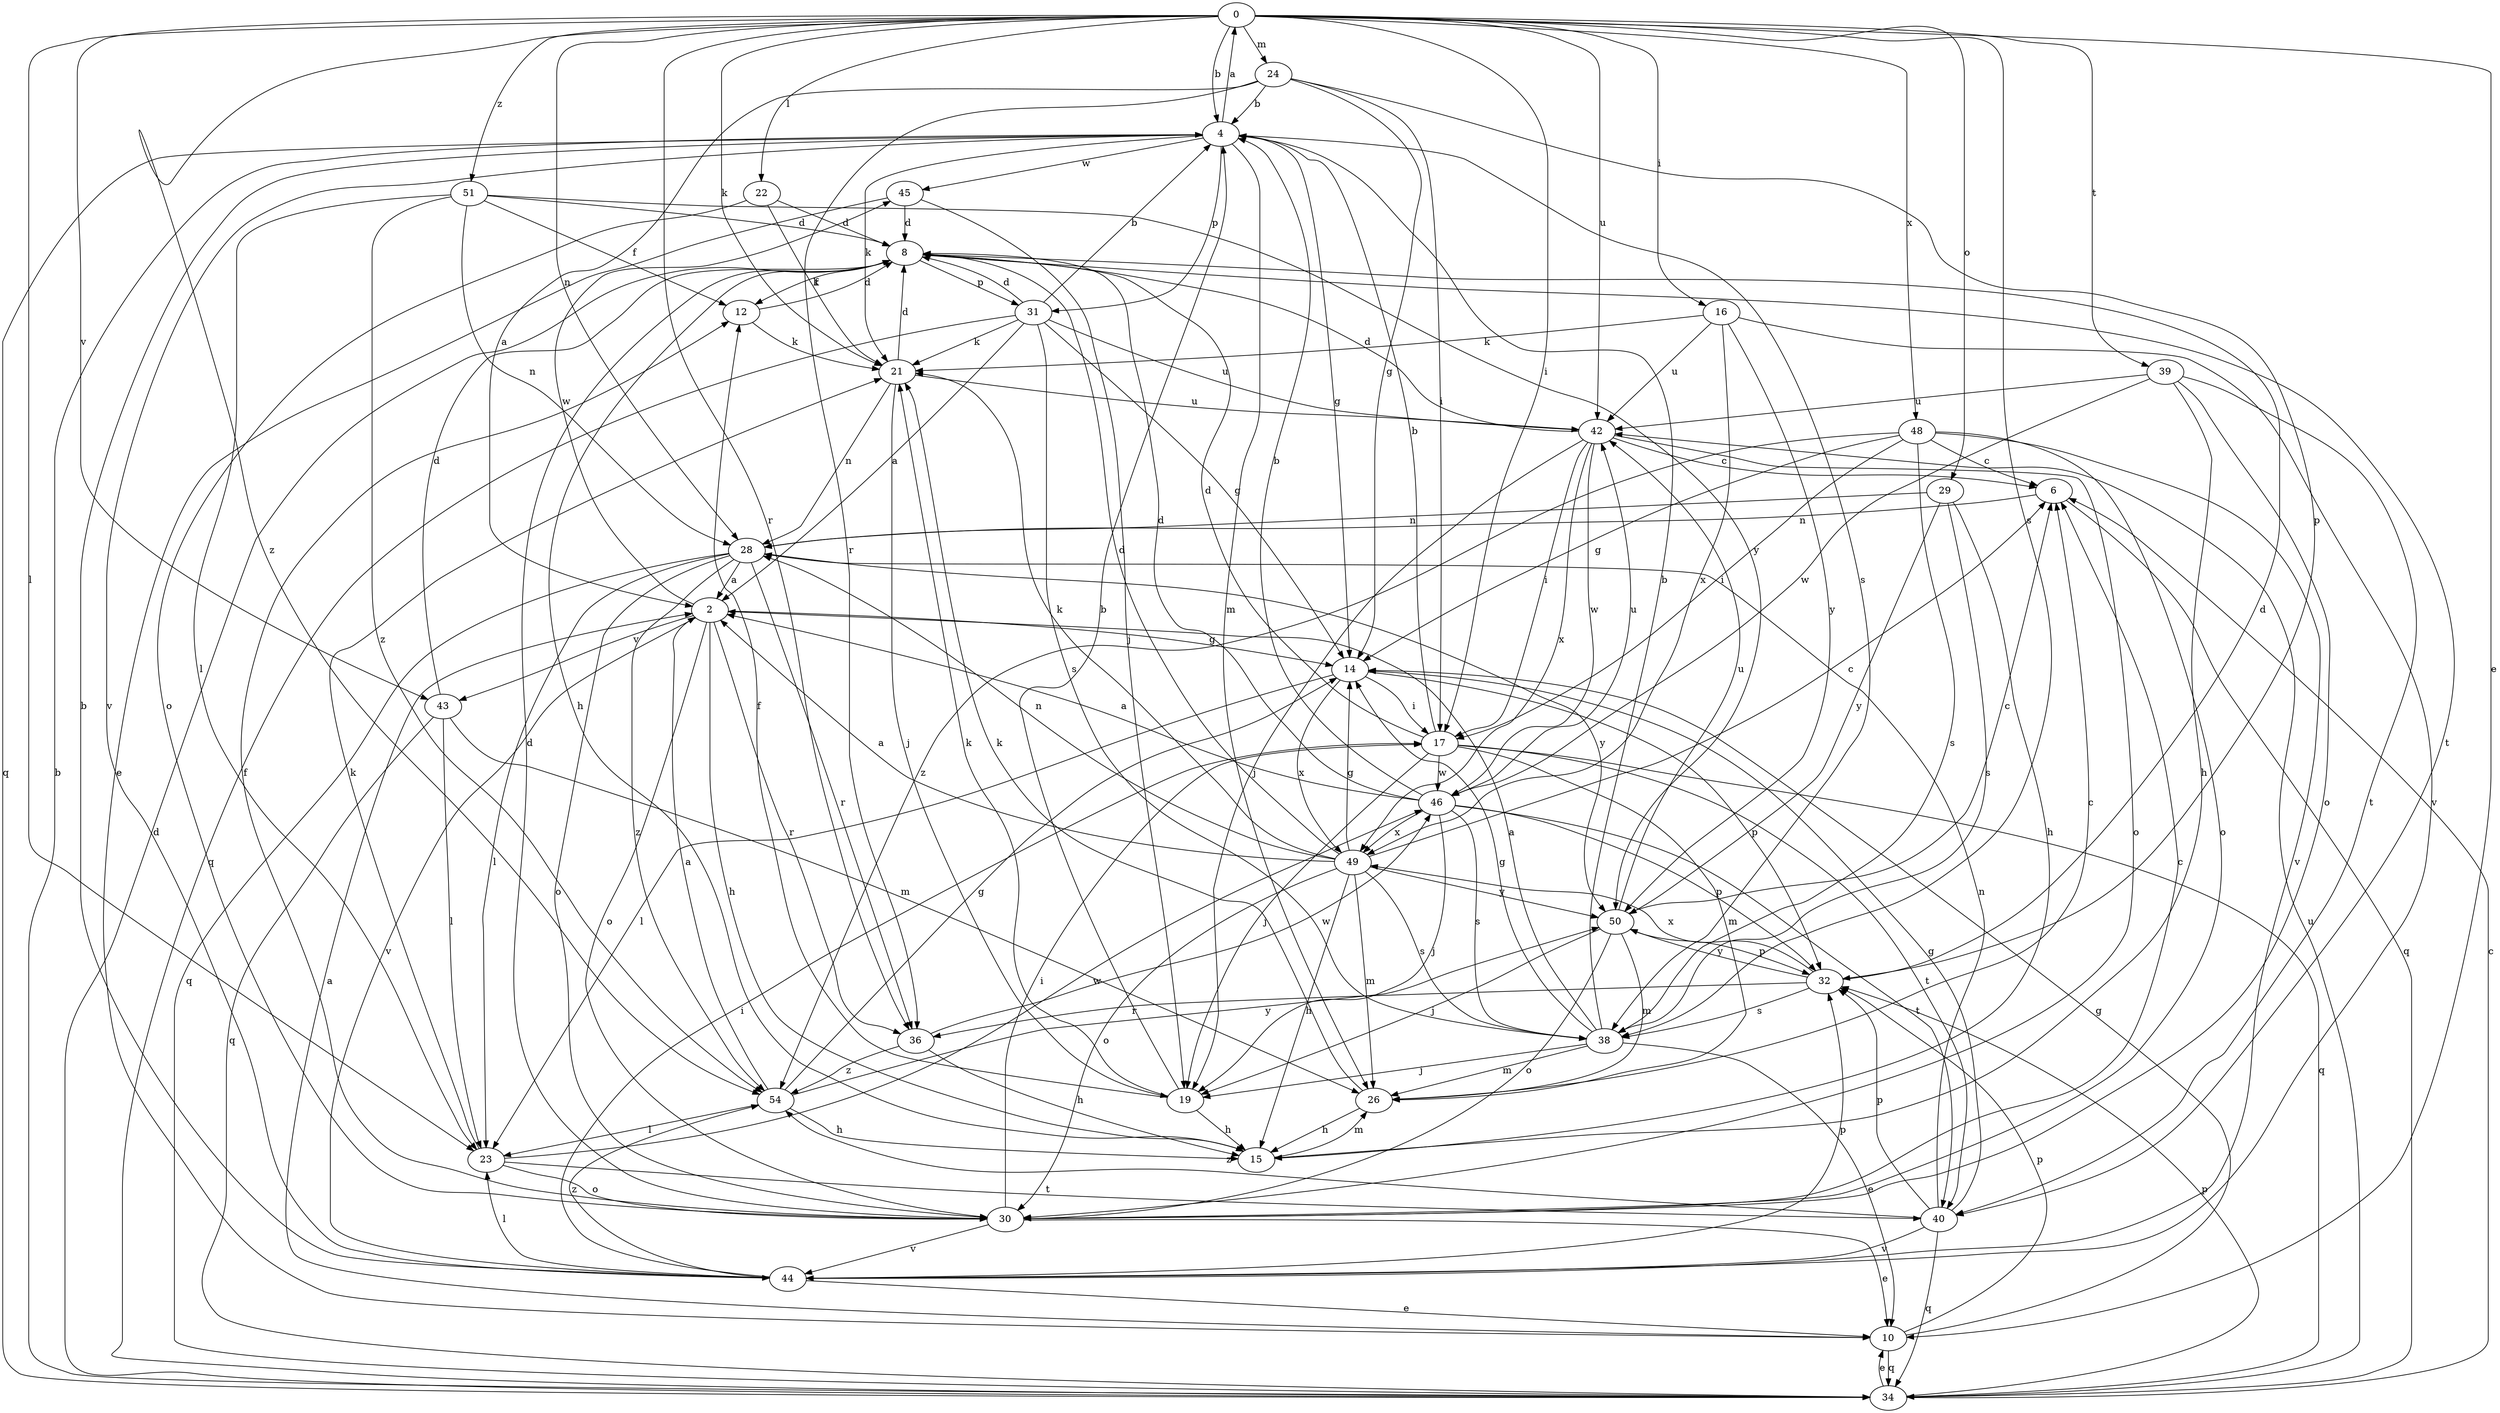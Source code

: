 strict digraph  {
0;
2;
4;
6;
8;
10;
12;
14;
15;
16;
17;
19;
21;
22;
23;
24;
26;
28;
29;
30;
31;
32;
34;
36;
38;
39;
40;
42;
43;
44;
45;
46;
48;
49;
50;
51;
54;
0 -> 4  [label=b];
0 -> 10  [label=e];
0 -> 16  [label=i];
0 -> 17  [label=i];
0 -> 21  [label=k];
0 -> 22  [label=l];
0 -> 23  [label=l];
0 -> 24  [label=m];
0 -> 28  [label=n];
0 -> 29  [label=o];
0 -> 36  [label=r];
0 -> 38  [label=s];
0 -> 39  [label=t];
0 -> 42  [label=u];
0 -> 43  [label=v];
0 -> 48  [label=x];
0 -> 51  [label=z];
0 -> 54  [label=z];
2 -> 14  [label=g];
2 -> 15  [label=h];
2 -> 30  [label=o];
2 -> 36  [label=r];
2 -> 43  [label=v];
2 -> 44  [label=v];
2 -> 45  [label=w];
4 -> 0  [label=a];
4 -> 14  [label=g];
4 -> 21  [label=k];
4 -> 26  [label=m];
4 -> 31  [label=p];
4 -> 34  [label=q];
4 -> 38  [label=s];
4 -> 44  [label=v];
4 -> 45  [label=w];
6 -> 28  [label=n];
6 -> 34  [label=q];
8 -> 12  [label=f];
8 -> 15  [label=h];
8 -> 31  [label=p];
8 -> 40  [label=t];
10 -> 2  [label=a];
10 -> 14  [label=g];
10 -> 32  [label=p];
10 -> 34  [label=q];
12 -> 8  [label=d];
12 -> 21  [label=k];
14 -> 17  [label=i];
14 -> 23  [label=l];
14 -> 32  [label=p];
14 -> 49  [label=x];
15 -> 26  [label=m];
16 -> 21  [label=k];
16 -> 42  [label=u];
16 -> 44  [label=v];
16 -> 49  [label=x];
16 -> 50  [label=y];
17 -> 4  [label=b];
17 -> 8  [label=d];
17 -> 19  [label=j];
17 -> 26  [label=m];
17 -> 34  [label=q];
17 -> 40  [label=t];
17 -> 46  [label=w];
19 -> 4  [label=b];
19 -> 12  [label=f];
19 -> 15  [label=h];
19 -> 21  [label=k];
21 -> 8  [label=d];
21 -> 19  [label=j];
21 -> 28  [label=n];
21 -> 42  [label=u];
22 -> 8  [label=d];
22 -> 21  [label=k];
22 -> 30  [label=o];
23 -> 21  [label=k];
23 -> 30  [label=o];
23 -> 40  [label=t];
23 -> 46  [label=w];
24 -> 2  [label=a];
24 -> 4  [label=b];
24 -> 14  [label=g];
24 -> 17  [label=i];
24 -> 32  [label=p];
24 -> 36  [label=r];
26 -> 6  [label=c];
26 -> 15  [label=h];
26 -> 21  [label=k];
28 -> 2  [label=a];
28 -> 23  [label=l];
28 -> 30  [label=o];
28 -> 34  [label=q];
28 -> 36  [label=r];
28 -> 50  [label=y];
28 -> 54  [label=z];
29 -> 15  [label=h];
29 -> 28  [label=n];
29 -> 38  [label=s];
29 -> 50  [label=y];
30 -> 6  [label=c];
30 -> 8  [label=d];
30 -> 10  [label=e];
30 -> 12  [label=f];
30 -> 17  [label=i];
30 -> 44  [label=v];
31 -> 2  [label=a];
31 -> 4  [label=b];
31 -> 8  [label=d];
31 -> 14  [label=g];
31 -> 21  [label=k];
31 -> 34  [label=q];
31 -> 38  [label=s];
31 -> 42  [label=u];
32 -> 8  [label=d];
32 -> 36  [label=r];
32 -> 38  [label=s];
32 -> 49  [label=x];
32 -> 50  [label=y];
34 -> 4  [label=b];
34 -> 6  [label=c];
34 -> 8  [label=d];
34 -> 10  [label=e];
34 -> 32  [label=p];
34 -> 42  [label=u];
36 -> 15  [label=h];
36 -> 46  [label=w];
36 -> 54  [label=z];
38 -> 2  [label=a];
38 -> 4  [label=b];
38 -> 10  [label=e];
38 -> 14  [label=g];
38 -> 19  [label=j];
38 -> 26  [label=m];
39 -> 15  [label=h];
39 -> 30  [label=o];
39 -> 40  [label=t];
39 -> 42  [label=u];
39 -> 46  [label=w];
40 -> 14  [label=g];
40 -> 28  [label=n];
40 -> 32  [label=p];
40 -> 34  [label=q];
40 -> 44  [label=v];
40 -> 54  [label=z];
42 -> 6  [label=c];
42 -> 8  [label=d];
42 -> 17  [label=i];
42 -> 19  [label=j];
42 -> 30  [label=o];
42 -> 46  [label=w];
42 -> 49  [label=x];
43 -> 8  [label=d];
43 -> 23  [label=l];
43 -> 26  [label=m];
43 -> 34  [label=q];
44 -> 4  [label=b];
44 -> 10  [label=e];
44 -> 17  [label=i];
44 -> 23  [label=l];
44 -> 32  [label=p];
44 -> 54  [label=z];
45 -> 8  [label=d];
45 -> 10  [label=e];
45 -> 19  [label=j];
46 -> 2  [label=a];
46 -> 4  [label=b];
46 -> 8  [label=d];
46 -> 19  [label=j];
46 -> 32  [label=p];
46 -> 38  [label=s];
46 -> 40  [label=t];
46 -> 42  [label=u];
46 -> 49  [label=x];
48 -> 6  [label=c];
48 -> 14  [label=g];
48 -> 17  [label=i];
48 -> 30  [label=o];
48 -> 38  [label=s];
48 -> 44  [label=v];
48 -> 54  [label=z];
49 -> 2  [label=a];
49 -> 6  [label=c];
49 -> 8  [label=d];
49 -> 14  [label=g];
49 -> 15  [label=h];
49 -> 21  [label=k];
49 -> 26  [label=m];
49 -> 28  [label=n];
49 -> 30  [label=o];
49 -> 38  [label=s];
49 -> 50  [label=y];
50 -> 6  [label=c];
50 -> 19  [label=j];
50 -> 26  [label=m];
50 -> 30  [label=o];
50 -> 32  [label=p];
50 -> 42  [label=u];
51 -> 8  [label=d];
51 -> 12  [label=f];
51 -> 23  [label=l];
51 -> 28  [label=n];
51 -> 50  [label=y];
51 -> 54  [label=z];
54 -> 2  [label=a];
54 -> 14  [label=g];
54 -> 15  [label=h];
54 -> 23  [label=l];
54 -> 50  [label=y];
}
